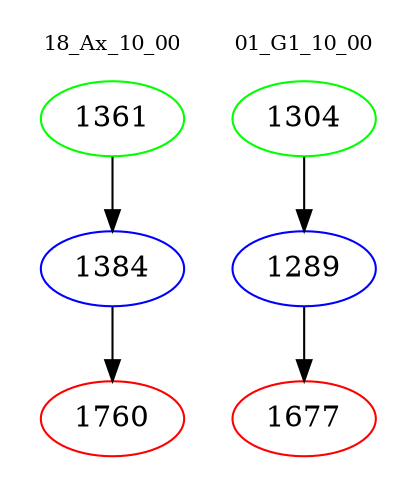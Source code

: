 digraph{
subgraph cluster_0 {
color = white
label = "18_Ax_10_00";
fontsize=10;
T0_1361 [label="1361", color="green"]
T0_1361 -> T0_1384 [color="black"]
T0_1384 [label="1384", color="blue"]
T0_1384 -> T0_1760 [color="black"]
T0_1760 [label="1760", color="red"]
}
subgraph cluster_1 {
color = white
label = "01_G1_10_00";
fontsize=10;
T1_1304 [label="1304", color="green"]
T1_1304 -> T1_1289 [color="black"]
T1_1289 [label="1289", color="blue"]
T1_1289 -> T1_1677 [color="black"]
T1_1677 [label="1677", color="red"]
}
}
